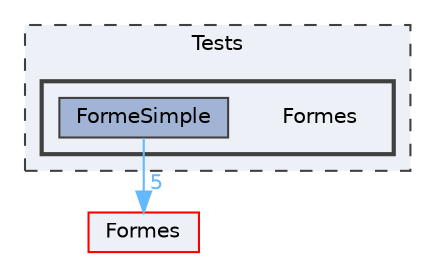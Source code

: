digraph "Tests/Formes"
{
 // LATEX_PDF_SIZE
  bgcolor="transparent";
  edge [fontname=Helvetica,fontsize=10,labelfontname=Helvetica,labelfontsize=10];
  node [fontname=Helvetica,fontsize=10,shape=box,height=0.2,width=0.4];
  compound=true
  subgraph clusterdir_33c78a012c8d08979f57a54a07694c46 {
    graph [ bgcolor="#edf0f7", pencolor="grey25", label="Tests", fontname=Helvetica,fontsize=10 style="filled,dashed", URL="dir_33c78a012c8d08979f57a54a07694c46.html",tooltip=""]
  subgraph clusterdir_4c069dff89ea167fc6534cc72e0ca0c2 {
    graph [ bgcolor="#edf0f7", pencolor="grey25", label="", fontname=Helvetica,fontsize=10 style="filled,bold", URL="dir_4c069dff89ea167fc6534cc72e0ca0c2.html",tooltip=""]
    dir_4c069dff89ea167fc6534cc72e0ca0c2 [shape=plaintext, label="Formes"];
  dir_30f84d6a8f87d10fd7a845315e648074 [label="FormeSimple", fillcolor="#a2b4d6", color="grey25", style="filled", URL="dir_30f84d6a8f87d10fd7a845315e648074.html",tooltip=""];
  }
  }
  dir_29b50a3b0d83dc131baccc5fbf70a8b6 [label="Formes", fillcolor="#edf0f7", color="red", style="filled", URL="dir_29b50a3b0d83dc131baccc5fbf70a8b6.html",tooltip=""];
  dir_30f84d6a8f87d10fd7a845315e648074->dir_29b50a3b0d83dc131baccc5fbf70a8b6 [headlabel="5", labeldistance=1.5 headhref="dir_000016_000013.html" href="dir_000016_000013.html" color="steelblue1" fontcolor="steelblue1"];
}
